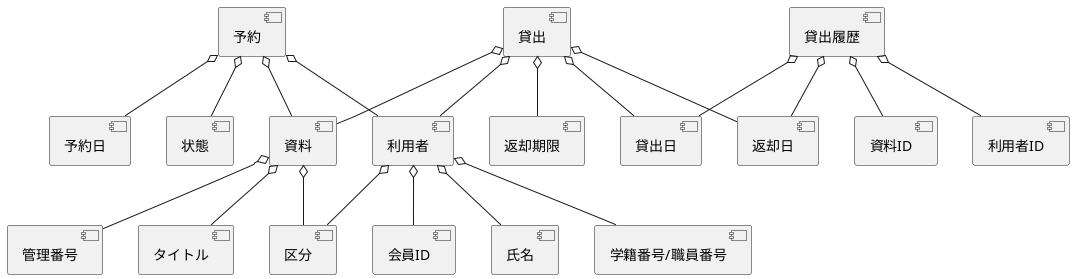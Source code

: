 @startuml
' 図書館システム

' 利用者
' 会員ID, 氏名, 区分（学生/教職員）, 学籍番号/職員番号
[利用者] o-- [会員ID]
[利用者] o-- [氏名]
[利用者] o-- [区分]
[利用者] o-- [学籍番号/職員番号]

' 資料
' 管理番号, タイトル, 区分（書籍/雑誌）
[資料] o-- [管理番号]
[資料] o-- [タイトル]
[資料] o-- [区分]

' 貸出
' 貸出日, 返却期限, 返却日
[貸出] o-- [利用者]
[貸出] o-- [資料]
[貸出] o-- [貸出日]
[貸出] o-- [返却期限]
[貸出] o-- [返却日]

' 予約
' 予約日, 状態
[予約] o-- [利用者]
[予約] o-- [資料]
[予約] o-- [予約日]
[予約] o-- [状態]

' 貸出履歴
' 利用者ID, 資料ID, 貸出日, 返却日
[貸出履歴] o-- [利用者ID]
[貸出履歴] o-- [資料ID]
[貸出履歴] o-- [貸出日]
[貸出履歴] o-- [返却日]

@enduml
